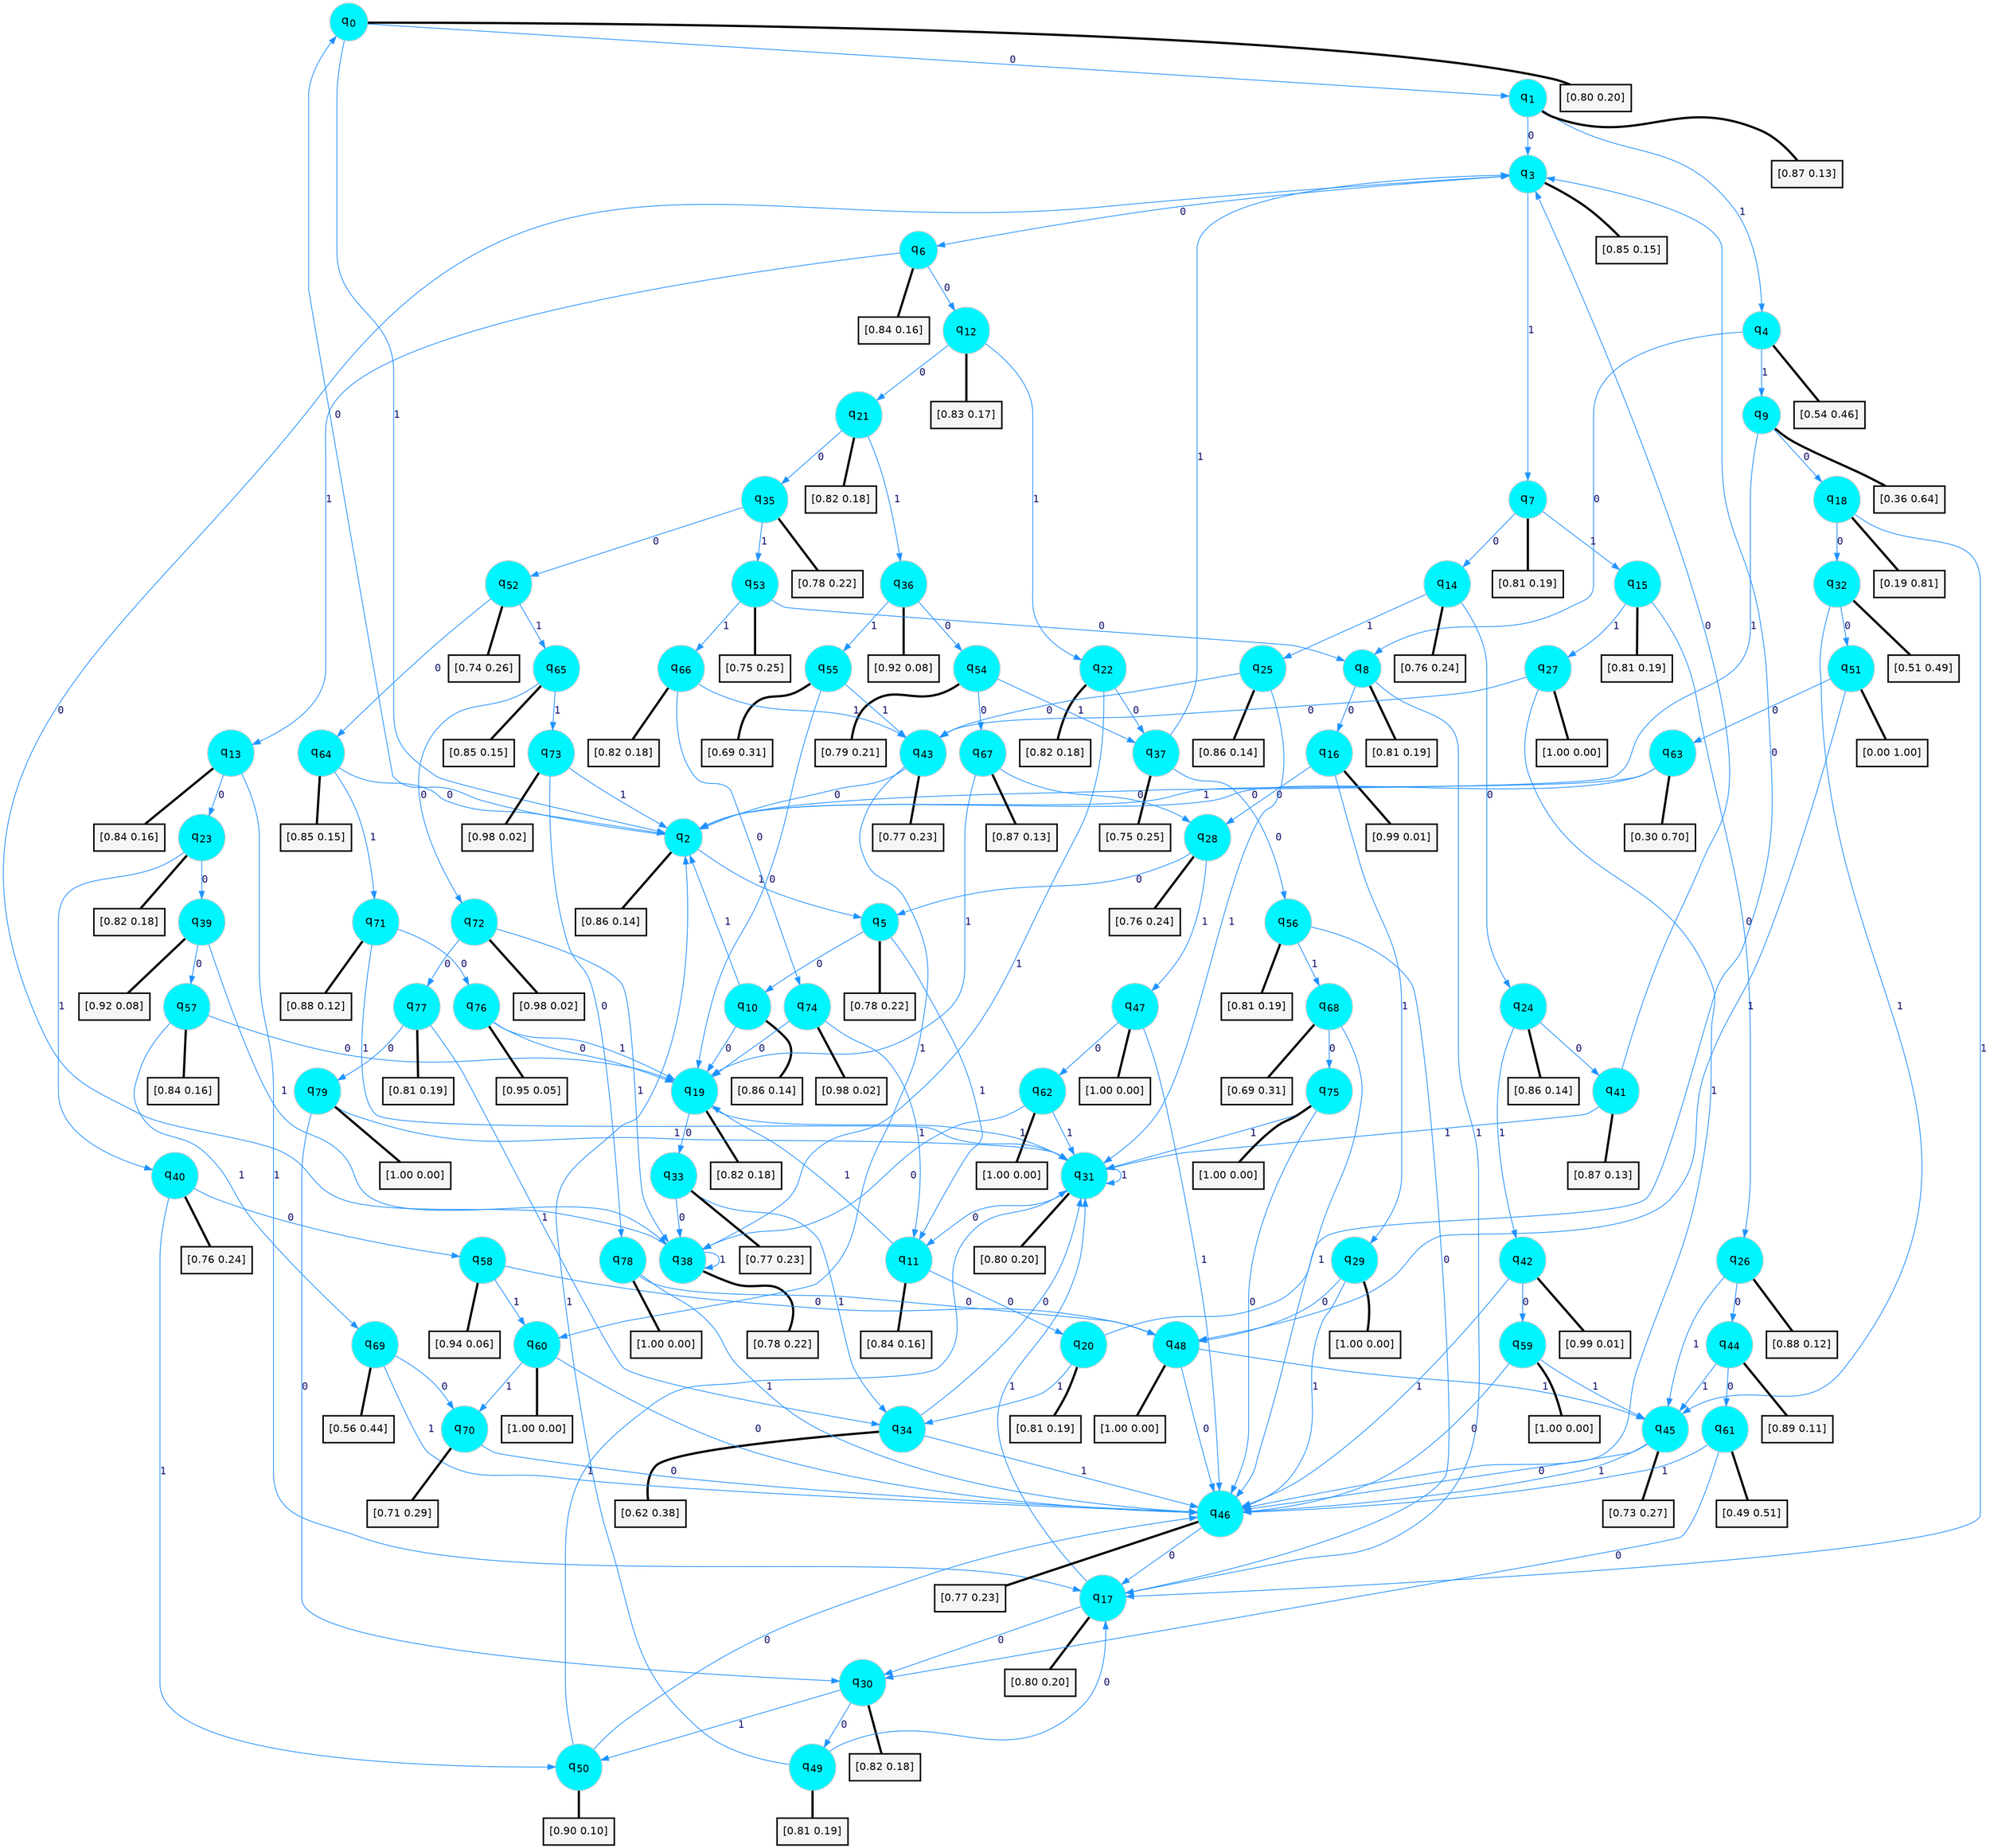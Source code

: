 digraph G {
graph [
bgcolor=transparent, dpi=300, rankdir=TD, size="40,25"];
node [
color=gray, fillcolor=turquoise1, fontcolor=black, fontname=Helvetica, fontsize=16, fontweight=bold, shape=circle, style=filled];
edge [
arrowsize=1, color=dodgerblue1, fontcolor=midnightblue, fontname=courier, fontweight=bold, penwidth=1, style=solid, weight=20];
0[label=<q<SUB>0</SUB>>];
1[label=<q<SUB>1</SUB>>];
2[label=<q<SUB>2</SUB>>];
3[label=<q<SUB>3</SUB>>];
4[label=<q<SUB>4</SUB>>];
5[label=<q<SUB>5</SUB>>];
6[label=<q<SUB>6</SUB>>];
7[label=<q<SUB>7</SUB>>];
8[label=<q<SUB>8</SUB>>];
9[label=<q<SUB>9</SUB>>];
10[label=<q<SUB>10</SUB>>];
11[label=<q<SUB>11</SUB>>];
12[label=<q<SUB>12</SUB>>];
13[label=<q<SUB>13</SUB>>];
14[label=<q<SUB>14</SUB>>];
15[label=<q<SUB>15</SUB>>];
16[label=<q<SUB>16</SUB>>];
17[label=<q<SUB>17</SUB>>];
18[label=<q<SUB>18</SUB>>];
19[label=<q<SUB>19</SUB>>];
20[label=<q<SUB>20</SUB>>];
21[label=<q<SUB>21</SUB>>];
22[label=<q<SUB>22</SUB>>];
23[label=<q<SUB>23</SUB>>];
24[label=<q<SUB>24</SUB>>];
25[label=<q<SUB>25</SUB>>];
26[label=<q<SUB>26</SUB>>];
27[label=<q<SUB>27</SUB>>];
28[label=<q<SUB>28</SUB>>];
29[label=<q<SUB>29</SUB>>];
30[label=<q<SUB>30</SUB>>];
31[label=<q<SUB>31</SUB>>];
32[label=<q<SUB>32</SUB>>];
33[label=<q<SUB>33</SUB>>];
34[label=<q<SUB>34</SUB>>];
35[label=<q<SUB>35</SUB>>];
36[label=<q<SUB>36</SUB>>];
37[label=<q<SUB>37</SUB>>];
38[label=<q<SUB>38</SUB>>];
39[label=<q<SUB>39</SUB>>];
40[label=<q<SUB>40</SUB>>];
41[label=<q<SUB>41</SUB>>];
42[label=<q<SUB>42</SUB>>];
43[label=<q<SUB>43</SUB>>];
44[label=<q<SUB>44</SUB>>];
45[label=<q<SUB>45</SUB>>];
46[label=<q<SUB>46</SUB>>];
47[label=<q<SUB>47</SUB>>];
48[label=<q<SUB>48</SUB>>];
49[label=<q<SUB>49</SUB>>];
50[label=<q<SUB>50</SUB>>];
51[label=<q<SUB>51</SUB>>];
52[label=<q<SUB>52</SUB>>];
53[label=<q<SUB>53</SUB>>];
54[label=<q<SUB>54</SUB>>];
55[label=<q<SUB>55</SUB>>];
56[label=<q<SUB>56</SUB>>];
57[label=<q<SUB>57</SUB>>];
58[label=<q<SUB>58</SUB>>];
59[label=<q<SUB>59</SUB>>];
60[label=<q<SUB>60</SUB>>];
61[label=<q<SUB>61</SUB>>];
62[label=<q<SUB>62</SUB>>];
63[label=<q<SUB>63</SUB>>];
64[label=<q<SUB>64</SUB>>];
65[label=<q<SUB>65</SUB>>];
66[label=<q<SUB>66</SUB>>];
67[label=<q<SUB>67</SUB>>];
68[label=<q<SUB>68</SUB>>];
69[label=<q<SUB>69</SUB>>];
70[label=<q<SUB>70</SUB>>];
71[label=<q<SUB>71</SUB>>];
72[label=<q<SUB>72</SUB>>];
73[label=<q<SUB>73</SUB>>];
74[label=<q<SUB>74</SUB>>];
75[label=<q<SUB>75</SUB>>];
76[label=<q<SUB>76</SUB>>];
77[label=<q<SUB>77</SUB>>];
78[label=<q<SUB>78</SUB>>];
79[label=<q<SUB>79</SUB>>];
80[label="[0.80 0.20]", shape=box,fontcolor=black, fontname=Helvetica, fontsize=14, penwidth=2, fillcolor=whitesmoke,color=black];
81[label="[0.87 0.13]", shape=box,fontcolor=black, fontname=Helvetica, fontsize=14, penwidth=2, fillcolor=whitesmoke,color=black];
82[label="[0.86 0.14]", shape=box,fontcolor=black, fontname=Helvetica, fontsize=14, penwidth=2, fillcolor=whitesmoke,color=black];
83[label="[0.85 0.15]", shape=box,fontcolor=black, fontname=Helvetica, fontsize=14, penwidth=2, fillcolor=whitesmoke,color=black];
84[label="[0.54 0.46]", shape=box,fontcolor=black, fontname=Helvetica, fontsize=14, penwidth=2, fillcolor=whitesmoke,color=black];
85[label="[0.78 0.22]", shape=box,fontcolor=black, fontname=Helvetica, fontsize=14, penwidth=2, fillcolor=whitesmoke,color=black];
86[label="[0.84 0.16]", shape=box,fontcolor=black, fontname=Helvetica, fontsize=14, penwidth=2, fillcolor=whitesmoke,color=black];
87[label="[0.81 0.19]", shape=box,fontcolor=black, fontname=Helvetica, fontsize=14, penwidth=2, fillcolor=whitesmoke,color=black];
88[label="[0.81 0.19]", shape=box,fontcolor=black, fontname=Helvetica, fontsize=14, penwidth=2, fillcolor=whitesmoke,color=black];
89[label="[0.36 0.64]", shape=box,fontcolor=black, fontname=Helvetica, fontsize=14, penwidth=2, fillcolor=whitesmoke,color=black];
90[label="[0.86 0.14]", shape=box,fontcolor=black, fontname=Helvetica, fontsize=14, penwidth=2, fillcolor=whitesmoke,color=black];
91[label="[0.84 0.16]", shape=box,fontcolor=black, fontname=Helvetica, fontsize=14, penwidth=2, fillcolor=whitesmoke,color=black];
92[label="[0.83 0.17]", shape=box,fontcolor=black, fontname=Helvetica, fontsize=14, penwidth=2, fillcolor=whitesmoke,color=black];
93[label="[0.84 0.16]", shape=box,fontcolor=black, fontname=Helvetica, fontsize=14, penwidth=2, fillcolor=whitesmoke,color=black];
94[label="[0.76 0.24]", shape=box,fontcolor=black, fontname=Helvetica, fontsize=14, penwidth=2, fillcolor=whitesmoke,color=black];
95[label="[0.81 0.19]", shape=box,fontcolor=black, fontname=Helvetica, fontsize=14, penwidth=2, fillcolor=whitesmoke,color=black];
96[label="[0.99 0.01]", shape=box,fontcolor=black, fontname=Helvetica, fontsize=14, penwidth=2, fillcolor=whitesmoke,color=black];
97[label="[0.80 0.20]", shape=box,fontcolor=black, fontname=Helvetica, fontsize=14, penwidth=2, fillcolor=whitesmoke,color=black];
98[label="[0.19 0.81]", shape=box,fontcolor=black, fontname=Helvetica, fontsize=14, penwidth=2, fillcolor=whitesmoke,color=black];
99[label="[0.82 0.18]", shape=box,fontcolor=black, fontname=Helvetica, fontsize=14, penwidth=2, fillcolor=whitesmoke,color=black];
100[label="[0.81 0.19]", shape=box,fontcolor=black, fontname=Helvetica, fontsize=14, penwidth=2, fillcolor=whitesmoke,color=black];
101[label="[0.82 0.18]", shape=box,fontcolor=black, fontname=Helvetica, fontsize=14, penwidth=2, fillcolor=whitesmoke,color=black];
102[label="[0.82 0.18]", shape=box,fontcolor=black, fontname=Helvetica, fontsize=14, penwidth=2, fillcolor=whitesmoke,color=black];
103[label="[0.82 0.18]", shape=box,fontcolor=black, fontname=Helvetica, fontsize=14, penwidth=2, fillcolor=whitesmoke,color=black];
104[label="[0.86 0.14]", shape=box,fontcolor=black, fontname=Helvetica, fontsize=14, penwidth=2, fillcolor=whitesmoke,color=black];
105[label="[0.86 0.14]", shape=box,fontcolor=black, fontname=Helvetica, fontsize=14, penwidth=2, fillcolor=whitesmoke,color=black];
106[label="[0.88 0.12]", shape=box,fontcolor=black, fontname=Helvetica, fontsize=14, penwidth=2, fillcolor=whitesmoke,color=black];
107[label="[1.00 0.00]", shape=box,fontcolor=black, fontname=Helvetica, fontsize=14, penwidth=2, fillcolor=whitesmoke,color=black];
108[label="[0.76 0.24]", shape=box,fontcolor=black, fontname=Helvetica, fontsize=14, penwidth=2, fillcolor=whitesmoke,color=black];
109[label="[1.00 0.00]", shape=box,fontcolor=black, fontname=Helvetica, fontsize=14, penwidth=2, fillcolor=whitesmoke,color=black];
110[label="[0.82 0.18]", shape=box,fontcolor=black, fontname=Helvetica, fontsize=14, penwidth=2, fillcolor=whitesmoke,color=black];
111[label="[0.80 0.20]", shape=box,fontcolor=black, fontname=Helvetica, fontsize=14, penwidth=2, fillcolor=whitesmoke,color=black];
112[label="[0.51 0.49]", shape=box,fontcolor=black, fontname=Helvetica, fontsize=14, penwidth=2, fillcolor=whitesmoke,color=black];
113[label="[0.77 0.23]", shape=box,fontcolor=black, fontname=Helvetica, fontsize=14, penwidth=2, fillcolor=whitesmoke,color=black];
114[label="[0.62 0.38]", shape=box,fontcolor=black, fontname=Helvetica, fontsize=14, penwidth=2, fillcolor=whitesmoke,color=black];
115[label="[0.78 0.22]", shape=box,fontcolor=black, fontname=Helvetica, fontsize=14, penwidth=2, fillcolor=whitesmoke,color=black];
116[label="[0.92 0.08]", shape=box,fontcolor=black, fontname=Helvetica, fontsize=14, penwidth=2, fillcolor=whitesmoke,color=black];
117[label="[0.75 0.25]", shape=box,fontcolor=black, fontname=Helvetica, fontsize=14, penwidth=2, fillcolor=whitesmoke,color=black];
118[label="[0.78 0.22]", shape=box,fontcolor=black, fontname=Helvetica, fontsize=14, penwidth=2, fillcolor=whitesmoke,color=black];
119[label="[0.92 0.08]", shape=box,fontcolor=black, fontname=Helvetica, fontsize=14, penwidth=2, fillcolor=whitesmoke,color=black];
120[label="[0.76 0.24]", shape=box,fontcolor=black, fontname=Helvetica, fontsize=14, penwidth=2, fillcolor=whitesmoke,color=black];
121[label="[0.87 0.13]", shape=box,fontcolor=black, fontname=Helvetica, fontsize=14, penwidth=2, fillcolor=whitesmoke,color=black];
122[label="[0.99 0.01]", shape=box,fontcolor=black, fontname=Helvetica, fontsize=14, penwidth=2, fillcolor=whitesmoke,color=black];
123[label="[0.77 0.23]", shape=box,fontcolor=black, fontname=Helvetica, fontsize=14, penwidth=2, fillcolor=whitesmoke,color=black];
124[label="[0.89 0.11]", shape=box,fontcolor=black, fontname=Helvetica, fontsize=14, penwidth=2, fillcolor=whitesmoke,color=black];
125[label="[0.73 0.27]", shape=box,fontcolor=black, fontname=Helvetica, fontsize=14, penwidth=2, fillcolor=whitesmoke,color=black];
126[label="[0.77 0.23]", shape=box,fontcolor=black, fontname=Helvetica, fontsize=14, penwidth=2, fillcolor=whitesmoke,color=black];
127[label="[1.00 0.00]", shape=box,fontcolor=black, fontname=Helvetica, fontsize=14, penwidth=2, fillcolor=whitesmoke,color=black];
128[label="[1.00 0.00]", shape=box,fontcolor=black, fontname=Helvetica, fontsize=14, penwidth=2, fillcolor=whitesmoke,color=black];
129[label="[0.81 0.19]", shape=box,fontcolor=black, fontname=Helvetica, fontsize=14, penwidth=2, fillcolor=whitesmoke,color=black];
130[label="[0.90 0.10]", shape=box,fontcolor=black, fontname=Helvetica, fontsize=14, penwidth=2, fillcolor=whitesmoke,color=black];
131[label="[0.00 1.00]", shape=box,fontcolor=black, fontname=Helvetica, fontsize=14, penwidth=2, fillcolor=whitesmoke,color=black];
132[label="[0.74 0.26]", shape=box,fontcolor=black, fontname=Helvetica, fontsize=14, penwidth=2, fillcolor=whitesmoke,color=black];
133[label="[0.75 0.25]", shape=box,fontcolor=black, fontname=Helvetica, fontsize=14, penwidth=2, fillcolor=whitesmoke,color=black];
134[label="[0.79 0.21]", shape=box,fontcolor=black, fontname=Helvetica, fontsize=14, penwidth=2, fillcolor=whitesmoke,color=black];
135[label="[0.69 0.31]", shape=box,fontcolor=black, fontname=Helvetica, fontsize=14, penwidth=2, fillcolor=whitesmoke,color=black];
136[label="[0.81 0.19]", shape=box,fontcolor=black, fontname=Helvetica, fontsize=14, penwidth=2, fillcolor=whitesmoke,color=black];
137[label="[0.84 0.16]", shape=box,fontcolor=black, fontname=Helvetica, fontsize=14, penwidth=2, fillcolor=whitesmoke,color=black];
138[label="[0.94 0.06]", shape=box,fontcolor=black, fontname=Helvetica, fontsize=14, penwidth=2, fillcolor=whitesmoke,color=black];
139[label="[1.00 0.00]", shape=box,fontcolor=black, fontname=Helvetica, fontsize=14, penwidth=2, fillcolor=whitesmoke,color=black];
140[label="[1.00 0.00]", shape=box,fontcolor=black, fontname=Helvetica, fontsize=14, penwidth=2, fillcolor=whitesmoke,color=black];
141[label="[0.49 0.51]", shape=box,fontcolor=black, fontname=Helvetica, fontsize=14, penwidth=2, fillcolor=whitesmoke,color=black];
142[label="[1.00 0.00]", shape=box,fontcolor=black, fontname=Helvetica, fontsize=14, penwidth=2, fillcolor=whitesmoke,color=black];
143[label="[0.30 0.70]", shape=box,fontcolor=black, fontname=Helvetica, fontsize=14, penwidth=2, fillcolor=whitesmoke,color=black];
144[label="[0.85 0.15]", shape=box,fontcolor=black, fontname=Helvetica, fontsize=14, penwidth=2, fillcolor=whitesmoke,color=black];
145[label="[0.85 0.15]", shape=box,fontcolor=black, fontname=Helvetica, fontsize=14, penwidth=2, fillcolor=whitesmoke,color=black];
146[label="[0.82 0.18]", shape=box,fontcolor=black, fontname=Helvetica, fontsize=14, penwidth=2, fillcolor=whitesmoke,color=black];
147[label="[0.87 0.13]", shape=box,fontcolor=black, fontname=Helvetica, fontsize=14, penwidth=2, fillcolor=whitesmoke,color=black];
148[label="[0.69 0.31]", shape=box,fontcolor=black, fontname=Helvetica, fontsize=14, penwidth=2, fillcolor=whitesmoke,color=black];
149[label="[0.56 0.44]", shape=box,fontcolor=black, fontname=Helvetica, fontsize=14, penwidth=2, fillcolor=whitesmoke,color=black];
150[label="[0.71 0.29]", shape=box,fontcolor=black, fontname=Helvetica, fontsize=14, penwidth=2, fillcolor=whitesmoke,color=black];
151[label="[0.88 0.12]", shape=box,fontcolor=black, fontname=Helvetica, fontsize=14, penwidth=2, fillcolor=whitesmoke,color=black];
152[label="[0.98 0.02]", shape=box,fontcolor=black, fontname=Helvetica, fontsize=14, penwidth=2, fillcolor=whitesmoke,color=black];
153[label="[0.98 0.02]", shape=box,fontcolor=black, fontname=Helvetica, fontsize=14, penwidth=2, fillcolor=whitesmoke,color=black];
154[label="[0.98 0.02]", shape=box,fontcolor=black, fontname=Helvetica, fontsize=14, penwidth=2, fillcolor=whitesmoke,color=black];
155[label="[1.00 0.00]", shape=box,fontcolor=black, fontname=Helvetica, fontsize=14, penwidth=2, fillcolor=whitesmoke,color=black];
156[label="[0.95 0.05]", shape=box,fontcolor=black, fontname=Helvetica, fontsize=14, penwidth=2, fillcolor=whitesmoke,color=black];
157[label="[0.81 0.19]", shape=box,fontcolor=black, fontname=Helvetica, fontsize=14, penwidth=2, fillcolor=whitesmoke,color=black];
158[label="[1.00 0.00]", shape=box,fontcolor=black, fontname=Helvetica, fontsize=14, penwidth=2, fillcolor=whitesmoke,color=black];
159[label="[1.00 0.00]", shape=box,fontcolor=black, fontname=Helvetica, fontsize=14, penwidth=2, fillcolor=whitesmoke,color=black];
0->1 [label=0];
0->2 [label=1];
0->80 [arrowhead=none, penwidth=3,color=black];
1->3 [label=0];
1->4 [label=1];
1->81 [arrowhead=none, penwidth=3,color=black];
2->0 [label=0];
2->5 [label=1];
2->82 [arrowhead=none, penwidth=3,color=black];
3->6 [label=0];
3->7 [label=1];
3->83 [arrowhead=none, penwidth=3,color=black];
4->8 [label=0];
4->9 [label=1];
4->84 [arrowhead=none, penwidth=3,color=black];
5->10 [label=0];
5->11 [label=1];
5->85 [arrowhead=none, penwidth=3,color=black];
6->12 [label=0];
6->13 [label=1];
6->86 [arrowhead=none, penwidth=3,color=black];
7->14 [label=0];
7->15 [label=1];
7->87 [arrowhead=none, penwidth=3,color=black];
8->16 [label=0];
8->17 [label=1];
8->88 [arrowhead=none, penwidth=3,color=black];
9->18 [label=0];
9->2 [label=1];
9->89 [arrowhead=none, penwidth=3,color=black];
10->19 [label=0];
10->2 [label=1];
10->90 [arrowhead=none, penwidth=3,color=black];
11->20 [label=0];
11->19 [label=1];
11->91 [arrowhead=none, penwidth=3,color=black];
12->21 [label=0];
12->22 [label=1];
12->92 [arrowhead=none, penwidth=3,color=black];
13->23 [label=0];
13->17 [label=1];
13->93 [arrowhead=none, penwidth=3,color=black];
14->24 [label=0];
14->25 [label=1];
14->94 [arrowhead=none, penwidth=3,color=black];
15->26 [label=0];
15->27 [label=1];
15->95 [arrowhead=none, penwidth=3,color=black];
16->28 [label=0];
16->29 [label=1];
16->96 [arrowhead=none, penwidth=3,color=black];
17->30 [label=0];
17->31 [label=1];
17->97 [arrowhead=none, penwidth=3,color=black];
18->32 [label=0];
18->17 [label=1];
18->98 [arrowhead=none, penwidth=3,color=black];
19->33 [label=0];
19->31 [label=1];
19->99 [arrowhead=none, penwidth=3,color=black];
20->3 [label=0];
20->34 [label=1];
20->100 [arrowhead=none, penwidth=3,color=black];
21->35 [label=0];
21->36 [label=1];
21->101 [arrowhead=none, penwidth=3,color=black];
22->37 [label=0];
22->38 [label=1];
22->102 [arrowhead=none, penwidth=3,color=black];
23->39 [label=0];
23->40 [label=1];
23->103 [arrowhead=none, penwidth=3,color=black];
24->41 [label=0];
24->42 [label=1];
24->104 [arrowhead=none, penwidth=3,color=black];
25->43 [label=0];
25->31 [label=1];
25->105 [arrowhead=none, penwidth=3,color=black];
26->44 [label=0];
26->45 [label=1];
26->106 [arrowhead=none, penwidth=3,color=black];
27->43 [label=0];
27->46 [label=1];
27->107 [arrowhead=none, penwidth=3,color=black];
28->5 [label=0];
28->47 [label=1];
28->108 [arrowhead=none, penwidth=3,color=black];
29->48 [label=0];
29->46 [label=1];
29->109 [arrowhead=none, penwidth=3,color=black];
30->49 [label=0];
30->50 [label=1];
30->110 [arrowhead=none, penwidth=3,color=black];
31->11 [label=0];
31->31 [label=1];
31->111 [arrowhead=none, penwidth=3,color=black];
32->51 [label=0];
32->45 [label=1];
32->112 [arrowhead=none, penwidth=3,color=black];
33->38 [label=0];
33->34 [label=1];
33->113 [arrowhead=none, penwidth=3,color=black];
34->31 [label=0];
34->46 [label=1];
34->114 [arrowhead=none, penwidth=3,color=black];
35->52 [label=0];
35->53 [label=1];
35->115 [arrowhead=none, penwidth=3,color=black];
36->54 [label=0];
36->55 [label=1];
36->116 [arrowhead=none, penwidth=3,color=black];
37->56 [label=0];
37->3 [label=1];
37->117 [arrowhead=none, penwidth=3,color=black];
38->3 [label=0];
38->38 [label=1];
38->118 [arrowhead=none, penwidth=3,color=black];
39->57 [label=0];
39->38 [label=1];
39->119 [arrowhead=none, penwidth=3,color=black];
40->58 [label=0];
40->50 [label=1];
40->120 [arrowhead=none, penwidth=3,color=black];
41->3 [label=0];
41->31 [label=1];
41->121 [arrowhead=none, penwidth=3,color=black];
42->59 [label=0];
42->46 [label=1];
42->122 [arrowhead=none, penwidth=3,color=black];
43->2 [label=0];
43->60 [label=1];
43->123 [arrowhead=none, penwidth=3,color=black];
44->61 [label=0];
44->45 [label=1];
44->124 [arrowhead=none, penwidth=3,color=black];
45->46 [label=0];
45->46 [label=1];
45->125 [arrowhead=none, penwidth=3,color=black];
46->17 [label=0];
46->126 [arrowhead=none, penwidth=3,color=black];
47->62 [label=0];
47->46 [label=1];
47->127 [arrowhead=none, penwidth=3,color=black];
48->46 [label=0];
48->45 [label=1];
48->128 [arrowhead=none, penwidth=3,color=black];
49->17 [label=0];
49->2 [label=1];
49->129 [arrowhead=none, penwidth=3,color=black];
50->46 [label=0];
50->31 [label=1];
50->130 [arrowhead=none, penwidth=3,color=black];
51->63 [label=0];
51->48 [label=1];
51->131 [arrowhead=none, penwidth=3,color=black];
52->64 [label=0];
52->65 [label=1];
52->132 [arrowhead=none, penwidth=3,color=black];
53->8 [label=0];
53->66 [label=1];
53->133 [arrowhead=none, penwidth=3,color=black];
54->67 [label=0];
54->37 [label=1];
54->134 [arrowhead=none, penwidth=3,color=black];
55->19 [label=0];
55->43 [label=1];
55->135 [arrowhead=none, penwidth=3,color=black];
56->17 [label=0];
56->68 [label=1];
56->136 [arrowhead=none, penwidth=3,color=black];
57->19 [label=0];
57->69 [label=1];
57->137 [arrowhead=none, penwidth=3,color=black];
58->48 [label=0];
58->60 [label=1];
58->138 [arrowhead=none, penwidth=3,color=black];
59->46 [label=0];
59->45 [label=1];
59->139 [arrowhead=none, penwidth=3,color=black];
60->46 [label=0];
60->70 [label=1];
60->140 [arrowhead=none, penwidth=3,color=black];
61->30 [label=0];
61->46 [label=1];
61->141 [arrowhead=none, penwidth=3,color=black];
62->38 [label=0];
62->31 [label=1];
62->142 [arrowhead=none, penwidth=3,color=black];
63->2 [label=0];
63->2 [label=1];
63->143 [arrowhead=none, penwidth=3,color=black];
64->2 [label=0];
64->71 [label=1];
64->144 [arrowhead=none, penwidth=3,color=black];
65->72 [label=0];
65->73 [label=1];
65->145 [arrowhead=none, penwidth=3,color=black];
66->74 [label=0];
66->43 [label=1];
66->146 [arrowhead=none, penwidth=3,color=black];
67->28 [label=0];
67->19 [label=1];
67->147 [arrowhead=none, penwidth=3,color=black];
68->75 [label=0];
68->46 [label=1];
68->148 [arrowhead=none, penwidth=3,color=black];
69->70 [label=0];
69->46 [label=1];
69->149 [arrowhead=none, penwidth=3,color=black];
70->46 [label=0];
70->150 [arrowhead=none, penwidth=3,color=black];
71->76 [label=0];
71->31 [label=1];
71->151 [arrowhead=none, penwidth=3,color=black];
72->77 [label=0];
72->38 [label=1];
72->152 [arrowhead=none, penwidth=3,color=black];
73->78 [label=0];
73->2 [label=1];
73->153 [arrowhead=none, penwidth=3,color=black];
74->19 [label=0];
74->11 [label=1];
74->154 [arrowhead=none, penwidth=3,color=black];
75->46 [label=0];
75->31 [label=1];
75->155 [arrowhead=none, penwidth=3,color=black];
76->19 [label=0];
76->19 [label=1];
76->156 [arrowhead=none, penwidth=3,color=black];
77->79 [label=0];
77->34 [label=1];
77->157 [arrowhead=none, penwidth=3,color=black];
78->48 [label=0];
78->46 [label=1];
78->158 [arrowhead=none, penwidth=3,color=black];
79->30 [label=0];
79->31 [label=1];
79->159 [arrowhead=none, penwidth=3,color=black];
}
